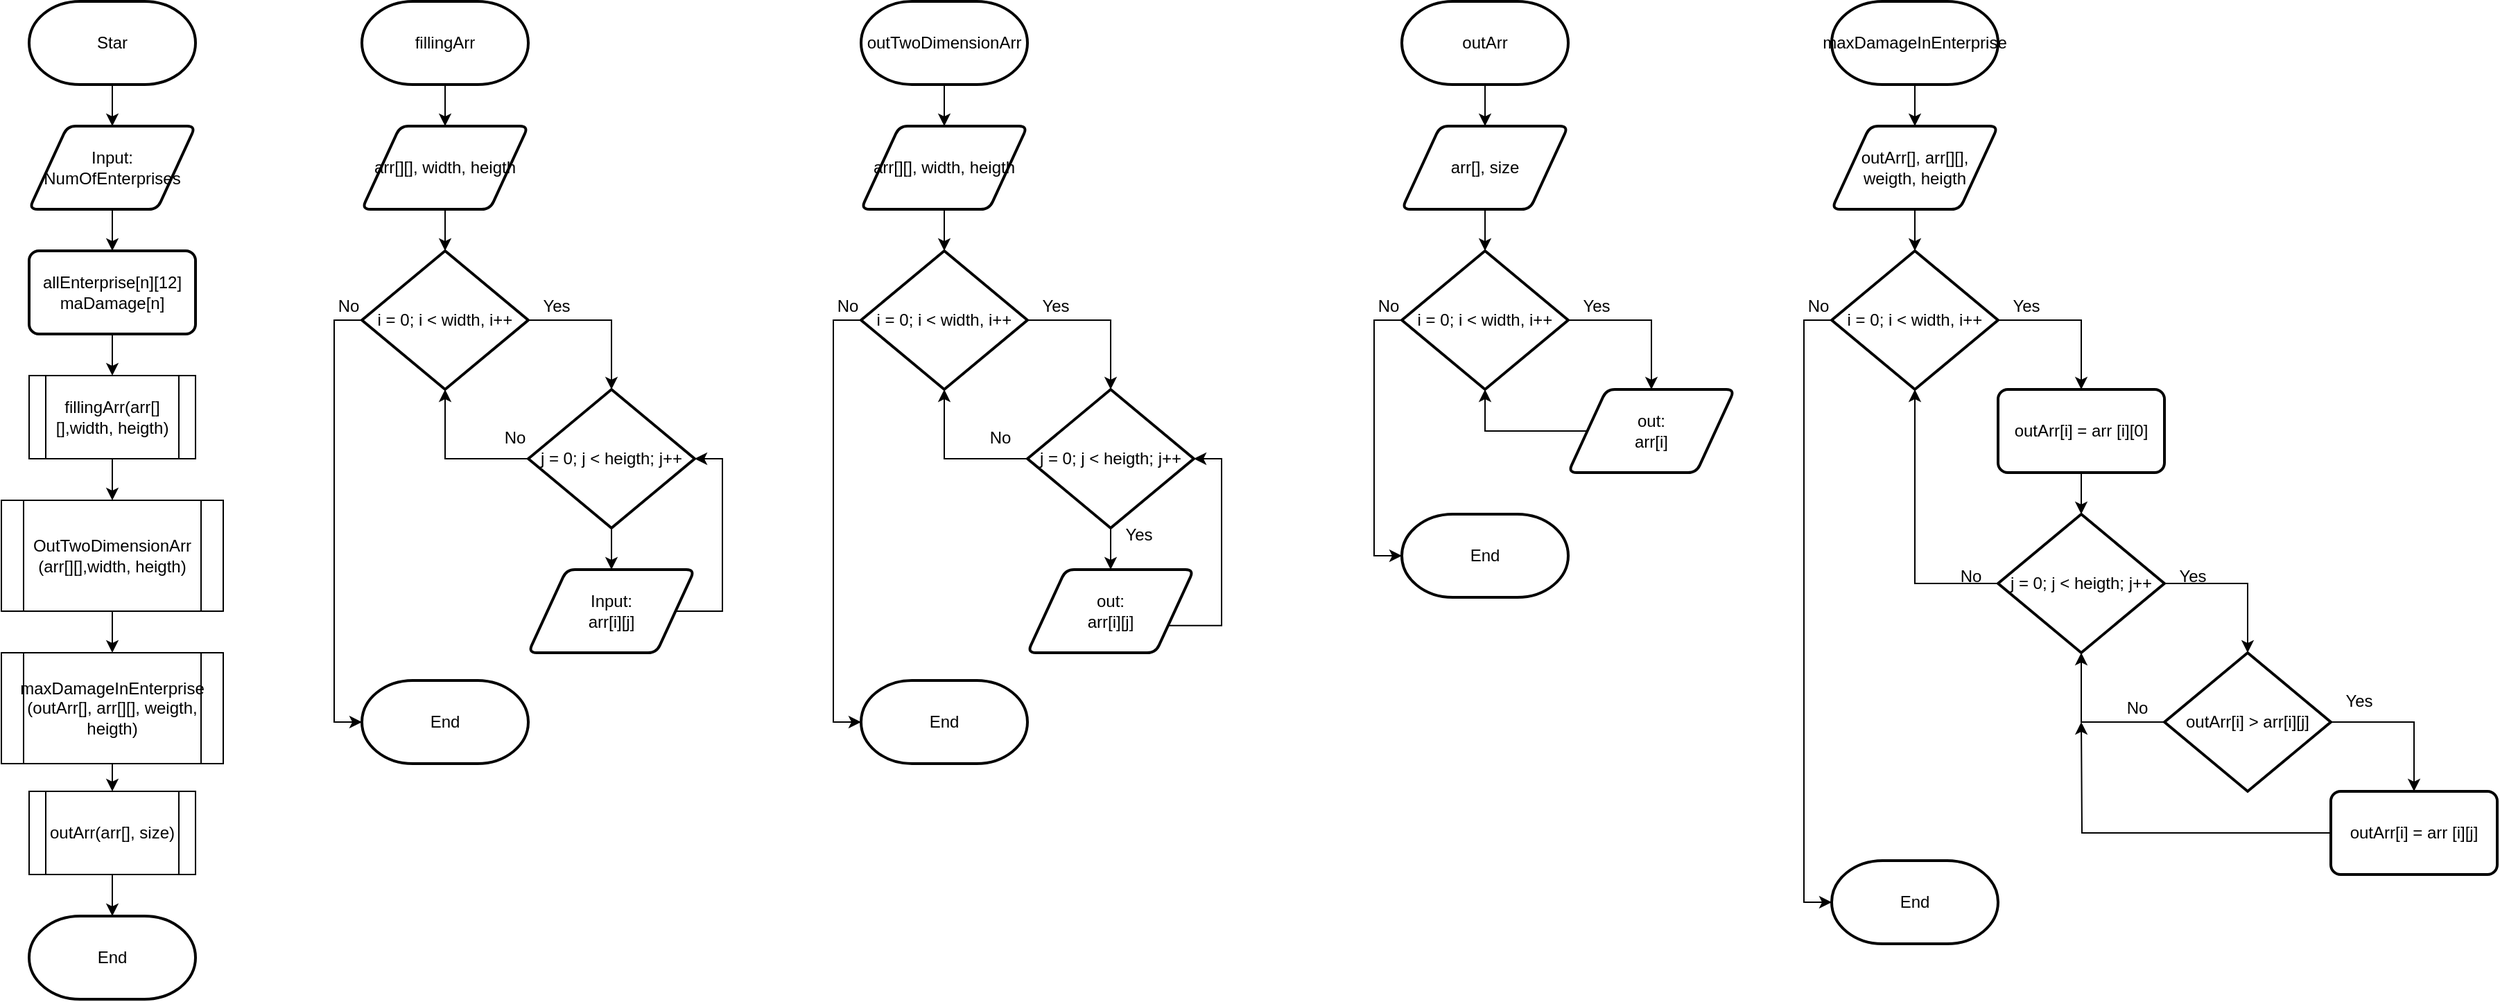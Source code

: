 <mxfile version="20.2.3" type="device"><diagram id="PwpqFehoxS9kzIMZr-cO" name="Страница 1"><mxGraphModel dx="1220" dy="753" grid="1" gridSize="10" guides="1" tooltips="1" connect="1" arrows="1" fold="1" page="1" pageScale="1" pageWidth="827" pageHeight="1169" math="0" shadow="0"><root><mxCell id="0"/><mxCell id="1" parent="0"/><mxCell id="UFbTpiFD9kcb4SKYaRH6-3" style="edgeStyle=orthogonalEdgeStyle;rounded=0;orthogonalLoop=1;jettySize=auto;html=1;exitX=0.5;exitY=1;exitDx=0;exitDy=0;exitPerimeter=0;entryX=0.5;entryY=0;entryDx=0;entryDy=0;" parent="1" source="UFbTpiFD9kcb4SKYaRH6-1" target="UFbTpiFD9kcb4SKYaRH6-2" edge="1"><mxGeometry relative="1" as="geometry"/></mxCell><mxCell id="UFbTpiFD9kcb4SKYaRH6-1" value="Star" style="strokeWidth=2;html=1;shape=mxgraph.flowchart.terminator;whiteSpace=wrap;" parent="1" vertex="1"><mxGeometry x="20" y="10" width="120" height="60" as="geometry"/></mxCell><mxCell id="UFbTpiFD9kcb4SKYaRH6-9" style="edgeStyle=orthogonalEdgeStyle;rounded=0;orthogonalLoop=1;jettySize=auto;html=1;exitX=0.5;exitY=1;exitDx=0;exitDy=0;entryX=0.5;entryY=0;entryDx=0;entryDy=0;" parent="1" source="UFbTpiFD9kcb4SKYaRH6-2" edge="1"><mxGeometry relative="1" as="geometry"><mxPoint x="80" y="190" as="targetPoint"/></mxGeometry></mxCell><mxCell id="UFbTpiFD9kcb4SKYaRH6-2" value="Input: NumOfEnterprises" style="shape=parallelogram;html=1;strokeWidth=2;perimeter=parallelogramPerimeter;whiteSpace=wrap;rounded=1;arcSize=12;size=0.23;" parent="1" vertex="1"><mxGeometry x="20" y="100" width="120" height="60" as="geometry"/></mxCell><mxCell id="HphWejOiwvmSXNoULKiX-4" style="edgeStyle=orthogonalEdgeStyle;rounded=0;orthogonalLoop=1;jettySize=auto;html=1;exitX=0.5;exitY=1;exitDx=0;exitDy=0;entryX=0.5;entryY=0;entryDx=0;entryDy=0;" edge="1" parent="1" source="HphWejOiwvmSXNoULKiX-1" target="HphWejOiwvmSXNoULKiX-3"><mxGeometry relative="1" as="geometry"/></mxCell><mxCell id="HphWejOiwvmSXNoULKiX-1" value="allEnterprise[n][12]&lt;br&gt;maDamage[n]" style="rounded=1;whiteSpace=wrap;html=1;absoluteArcSize=1;arcSize=14;strokeWidth=2;" vertex="1" parent="1"><mxGeometry x="20" y="190" width="120" height="60" as="geometry"/></mxCell><mxCell id="HphWejOiwvmSXNoULKiX-6" style="edgeStyle=orthogonalEdgeStyle;rounded=0;orthogonalLoop=1;jettySize=auto;html=1;exitX=0.5;exitY=1;exitDx=0;exitDy=0;entryX=0.5;entryY=0;entryDx=0;entryDy=0;" edge="1" parent="1" source="HphWejOiwvmSXNoULKiX-3" target="HphWejOiwvmSXNoULKiX-5"><mxGeometry relative="1" as="geometry"/></mxCell><mxCell id="HphWejOiwvmSXNoULKiX-3" value="fillingArr(arr[][],width, heigth)" style="shape=process;whiteSpace=wrap;html=1;backgroundOutline=1;" vertex="1" parent="1"><mxGeometry x="20" y="280" width="120" height="60" as="geometry"/></mxCell><mxCell id="HphWejOiwvmSXNoULKiX-8" style="edgeStyle=orthogonalEdgeStyle;rounded=0;orthogonalLoop=1;jettySize=auto;html=1;exitX=0.5;exitY=1;exitDx=0;exitDy=0;entryX=0.5;entryY=0;entryDx=0;entryDy=0;" edge="1" parent="1" source="HphWejOiwvmSXNoULKiX-5" target="HphWejOiwvmSXNoULKiX-7"><mxGeometry relative="1" as="geometry"/></mxCell><mxCell id="HphWejOiwvmSXNoULKiX-5" value="OutTwoDimensionArr&lt;br&gt;(arr[][],width, heigth)" style="shape=process;whiteSpace=wrap;html=1;backgroundOutline=1;" vertex="1" parent="1"><mxGeometry y="370" width="160" height="80" as="geometry"/></mxCell><mxCell id="HphWejOiwvmSXNoULKiX-11" style="edgeStyle=orthogonalEdgeStyle;rounded=0;orthogonalLoop=1;jettySize=auto;html=1;exitX=0.5;exitY=1;exitDx=0;exitDy=0;entryX=0.5;entryY=0;entryDx=0;entryDy=0;" edge="1" parent="1" source="HphWejOiwvmSXNoULKiX-7" target="HphWejOiwvmSXNoULKiX-9"><mxGeometry relative="1" as="geometry"/></mxCell><mxCell id="HphWejOiwvmSXNoULKiX-7" value="maxDamageInEnterprise&lt;br&gt;(outArr[], arr[][], weigth, heigth)" style="shape=process;whiteSpace=wrap;html=1;backgroundOutline=1;" vertex="1" parent="1"><mxGeometry y="480" width="160" height="80" as="geometry"/></mxCell><mxCell id="HphWejOiwvmSXNoULKiX-12" style="edgeStyle=orthogonalEdgeStyle;rounded=0;orthogonalLoop=1;jettySize=auto;html=1;exitX=0.5;exitY=1;exitDx=0;exitDy=0;entryX=0.5;entryY=0;entryDx=0;entryDy=0;entryPerimeter=0;" edge="1" parent="1" source="HphWejOiwvmSXNoULKiX-9" target="HphWejOiwvmSXNoULKiX-10"><mxGeometry relative="1" as="geometry"/></mxCell><mxCell id="HphWejOiwvmSXNoULKiX-9" value="outArr(arr[], size)" style="shape=process;whiteSpace=wrap;html=1;backgroundOutline=1;" vertex="1" parent="1"><mxGeometry x="20" y="580" width="120" height="60" as="geometry"/></mxCell><mxCell id="HphWejOiwvmSXNoULKiX-10" value="End" style="strokeWidth=2;html=1;shape=mxgraph.flowchart.terminator;whiteSpace=wrap;" vertex="1" parent="1"><mxGeometry x="20" y="670" width="120" height="60" as="geometry"/></mxCell><mxCell id="HphWejOiwvmSXNoULKiX-21" style="edgeStyle=orthogonalEdgeStyle;rounded=0;orthogonalLoop=1;jettySize=auto;html=1;exitX=0.5;exitY=1;exitDx=0;exitDy=0;exitPerimeter=0;entryX=0.5;entryY=0;entryDx=0;entryDy=0;" edge="1" parent="1" source="HphWejOiwvmSXNoULKiX-13" target="HphWejOiwvmSXNoULKiX-14"><mxGeometry relative="1" as="geometry"/></mxCell><mxCell id="HphWejOiwvmSXNoULKiX-13" value="fillingArr" style="strokeWidth=2;html=1;shape=mxgraph.flowchart.terminator;whiteSpace=wrap;" vertex="1" parent="1"><mxGeometry x="260" y="10" width="120" height="60" as="geometry"/></mxCell><mxCell id="HphWejOiwvmSXNoULKiX-22" style="edgeStyle=orthogonalEdgeStyle;rounded=0;orthogonalLoop=1;jettySize=auto;html=1;exitX=0.5;exitY=1;exitDx=0;exitDy=0;" edge="1" parent="1" source="HphWejOiwvmSXNoULKiX-14" target="HphWejOiwvmSXNoULKiX-15"><mxGeometry relative="1" as="geometry"/></mxCell><mxCell id="HphWejOiwvmSXNoULKiX-14" value="arr[][], width, heigth" style="shape=parallelogram;html=1;strokeWidth=2;perimeter=parallelogramPerimeter;whiteSpace=wrap;rounded=1;arcSize=12;size=0.23;" vertex="1" parent="1"><mxGeometry x="260" y="100" width="120" height="60" as="geometry"/></mxCell><mxCell id="HphWejOiwvmSXNoULKiX-17" style="edgeStyle=orthogonalEdgeStyle;rounded=0;orthogonalLoop=1;jettySize=auto;html=1;exitX=1;exitY=0.5;exitDx=0;exitDy=0;exitPerimeter=0;entryX=0.5;entryY=0;entryDx=0;entryDy=0;entryPerimeter=0;" edge="1" parent="1" source="HphWejOiwvmSXNoULKiX-15" target="HphWejOiwvmSXNoULKiX-16"><mxGeometry relative="1" as="geometry"/></mxCell><mxCell id="HphWejOiwvmSXNoULKiX-24" style="edgeStyle=orthogonalEdgeStyle;rounded=0;orthogonalLoop=1;jettySize=auto;html=1;exitX=0;exitY=0.5;exitDx=0;exitDy=0;exitPerimeter=0;entryX=0;entryY=0.5;entryDx=0;entryDy=0;entryPerimeter=0;" edge="1" parent="1" source="HphWejOiwvmSXNoULKiX-15" target="HphWejOiwvmSXNoULKiX-23"><mxGeometry relative="1" as="geometry"/></mxCell><mxCell id="HphWejOiwvmSXNoULKiX-15" value="i = 0; i &amp;lt; width, i++" style="strokeWidth=2;html=1;shape=mxgraph.flowchart.decision;whiteSpace=wrap;" vertex="1" parent="1"><mxGeometry x="260" y="190" width="120" height="100" as="geometry"/></mxCell><mxCell id="HphWejOiwvmSXNoULKiX-19" style="edgeStyle=orthogonalEdgeStyle;rounded=0;orthogonalLoop=1;jettySize=auto;html=1;exitX=0.5;exitY=1;exitDx=0;exitDy=0;exitPerimeter=0;" edge="1" parent="1" source="HphWejOiwvmSXNoULKiX-16" target="HphWejOiwvmSXNoULKiX-18"><mxGeometry relative="1" as="geometry"/></mxCell><mxCell id="HphWejOiwvmSXNoULKiX-58" style="edgeStyle=orthogonalEdgeStyle;rounded=0;orthogonalLoop=1;jettySize=auto;html=1;exitX=0;exitY=0.5;exitDx=0;exitDy=0;exitPerimeter=0;entryX=0.5;entryY=1;entryDx=0;entryDy=0;entryPerimeter=0;" edge="1" parent="1" source="HphWejOiwvmSXNoULKiX-16" target="HphWejOiwvmSXNoULKiX-15"><mxGeometry relative="1" as="geometry"/></mxCell><mxCell id="HphWejOiwvmSXNoULKiX-16" value="j = 0; j &amp;lt; heigth; j++" style="strokeWidth=2;html=1;shape=mxgraph.flowchart.decision;whiteSpace=wrap;" vertex="1" parent="1"><mxGeometry x="380" y="290" width="120" height="100" as="geometry"/></mxCell><mxCell id="HphWejOiwvmSXNoULKiX-57" style="edgeStyle=orthogonalEdgeStyle;rounded=0;orthogonalLoop=1;jettySize=auto;html=1;exitX=1;exitY=0.5;exitDx=0;exitDy=0;entryX=1;entryY=0.5;entryDx=0;entryDy=0;entryPerimeter=0;" edge="1" parent="1" source="HphWejOiwvmSXNoULKiX-18" target="HphWejOiwvmSXNoULKiX-16"><mxGeometry relative="1" as="geometry"><Array as="points"><mxPoint x="520" y="450"/><mxPoint x="520" y="340"/></Array></mxGeometry></mxCell><mxCell id="HphWejOiwvmSXNoULKiX-18" value="Input:&lt;br&gt;arr[i][j]" style="shape=parallelogram;html=1;strokeWidth=2;perimeter=parallelogramPerimeter;whiteSpace=wrap;rounded=1;arcSize=12;size=0.23;" vertex="1" parent="1"><mxGeometry x="380" y="420" width="120" height="60" as="geometry"/></mxCell><mxCell id="HphWejOiwvmSXNoULKiX-23" value="End" style="strokeWidth=2;html=1;shape=mxgraph.flowchart.terminator;whiteSpace=wrap;" vertex="1" parent="1"><mxGeometry x="260" y="500" width="120" height="60" as="geometry"/></mxCell><mxCell id="HphWejOiwvmSXNoULKiX-36" style="edgeStyle=orthogonalEdgeStyle;rounded=0;orthogonalLoop=1;jettySize=auto;html=1;exitX=0.5;exitY=1;exitDx=0;exitDy=0;exitPerimeter=0;entryX=0.5;entryY=0;entryDx=0;entryDy=0;" edge="1" parent="1" source="HphWejOiwvmSXNoULKiX-25" target="HphWejOiwvmSXNoULKiX-26"><mxGeometry relative="1" as="geometry"/></mxCell><mxCell id="HphWejOiwvmSXNoULKiX-25" value="outTwoDimensionArr" style="strokeWidth=2;html=1;shape=mxgraph.flowchart.terminator;whiteSpace=wrap;" vertex="1" parent="1"><mxGeometry x="620" y="10" width="120" height="60" as="geometry"/></mxCell><mxCell id="HphWejOiwvmSXNoULKiX-35" style="edgeStyle=orthogonalEdgeStyle;rounded=0;orthogonalLoop=1;jettySize=auto;html=1;exitX=0.5;exitY=1;exitDx=0;exitDy=0;entryX=0.5;entryY=0;entryDx=0;entryDy=0;entryPerimeter=0;" edge="1" parent="1" source="HphWejOiwvmSXNoULKiX-26" target="HphWejOiwvmSXNoULKiX-29"><mxGeometry relative="1" as="geometry"/></mxCell><mxCell id="HphWejOiwvmSXNoULKiX-26" value="arr[][], width, heigth" style="shape=parallelogram;html=1;strokeWidth=2;perimeter=parallelogramPerimeter;whiteSpace=wrap;rounded=1;arcSize=12;size=0.23;" vertex="1" parent="1"><mxGeometry x="620" y="100" width="120" height="60" as="geometry"/></mxCell><mxCell id="HphWejOiwvmSXNoULKiX-27" style="edgeStyle=orthogonalEdgeStyle;rounded=0;orthogonalLoop=1;jettySize=auto;html=1;exitX=1;exitY=0.5;exitDx=0;exitDy=0;exitPerimeter=0;entryX=0.5;entryY=0;entryDx=0;entryDy=0;entryPerimeter=0;" edge="1" parent="1" source="HphWejOiwvmSXNoULKiX-29" target="HphWejOiwvmSXNoULKiX-31"><mxGeometry relative="1" as="geometry"/></mxCell><mxCell id="HphWejOiwvmSXNoULKiX-28" style="edgeStyle=orthogonalEdgeStyle;rounded=0;orthogonalLoop=1;jettySize=auto;html=1;exitX=0;exitY=0.5;exitDx=0;exitDy=0;exitPerimeter=0;entryX=0;entryY=0.5;entryDx=0;entryDy=0;entryPerimeter=0;" edge="1" parent="1" source="HphWejOiwvmSXNoULKiX-29" target="HphWejOiwvmSXNoULKiX-34"><mxGeometry relative="1" as="geometry"/></mxCell><mxCell id="HphWejOiwvmSXNoULKiX-29" value="i = 0; i &amp;lt; width, i++" style="strokeWidth=2;html=1;shape=mxgraph.flowchart.decision;whiteSpace=wrap;" vertex="1" parent="1"><mxGeometry x="620" y="190" width="120" height="100" as="geometry"/></mxCell><mxCell id="HphWejOiwvmSXNoULKiX-30" style="edgeStyle=orthogonalEdgeStyle;rounded=0;orthogonalLoop=1;jettySize=auto;html=1;exitX=0.5;exitY=1;exitDx=0;exitDy=0;exitPerimeter=0;" edge="1" parent="1" source="HphWejOiwvmSXNoULKiX-31" target="HphWejOiwvmSXNoULKiX-33"><mxGeometry relative="1" as="geometry"/></mxCell><mxCell id="HphWejOiwvmSXNoULKiX-54" style="edgeStyle=orthogonalEdgeStyle;rounded=0;orthogonalLoop=1;jettySize=auto;html=1;exitX=0;exitY=0.5;exitDx=0;exitDy=0;exitPerimeter=0;entryX=0.5;entryY=1;entryDx=0;entryDy=0;entryPerimeter=0;" edge="1" parent="1" source="HphWejOiwvmSXNoULKiX-31" target="HphWejOiwvmSXNoULKiX-29"><mxGeometry relative="1" as="geometry"/></mxCell><mxCell id="HphWejOiwvmSXNoULKiX-31" value="j = 0; j &amp;lt; heigth; j++" style="strokeWidth=2;html=1;shape=mxgraph.flowchart.decision;whiteSpace=wrap;" vertex="1" parent="1"><mxGeometry x="740" y="290" width="120" height="100" as="geometry"/></mxCell><mxCell id="HphWejOiwvmSXNoULKiX-53" style="edgeStyle=orthogonalEdgeStyle;rounded=0;orthogonalLoop=1;jettySize=auto;html=1;exitX=1;exitY=0.75;exitDx=0;exitDy=0;entryX=1;entryY=0.5;entryDx=0;entryDy=0;entryPerimeter=0;" edge="1" parent="1" source="HphWejOiwvmSXNoULKiX-33" target="HphWejOiwvmSXNoULKiX-31"><mxGeometry relative="1" as="geometry"><Array as="points"><mxPoint x="880" y="460"/><mxPoint x="880" y="340"/></Array></mxGeometry></mxCell><mxCell id="HphWejOiwvmSXNoULKiX-33" value="out:&lt;br&gt;arr[i][j]" style="shape=parallelogram;html=1;strokeWidth=2;perimeter=parallelogramPerimeter;whiteSpace=wrap;rounded=1;arcSize=12;size=0.23;" vertex="1" parent="1"><mxGeometry x="740" y="420" width="120" height="60" as="geometry"/></mxCell><mxCell id="HphWejOiwvmSXNoULKiX-34" value="End" style="strokeWidth=2;html=1;shape=mxgraph.flowchart.terminator;whiteSpace=wrap;" vertex="1" parent="1"><mxGeometry x="620" y="500" width="120" height="60" as="geometry"/></mxCell><mxCell id="HphWejOiwvmSXNoULKiX-46" style="edgeStyle=orthogonalEdgeStyle;rounded=0;orthogonalLoop=1;jettySize=auto;html=1;exitX=0.5;exitY=1;exitDx=0;exitDy=0;exitPerimeter=0;entryX=0.5;entryY=0;entryDx=0;entryDy=0;" edge="1" parent="1" source="HphWejOiwvmSXNoULKiX-37" target="HphWejOiwvmSXNoULKiX-38"><mxGeometry relative="1" as="geometry"/></mxCell><mxCell id="HphWejOiwvmSXNoULKiX-37" value="outArr" style="strokeWidth=2;html=1;shape=mxgraph.flowchart.terminator;whiteSpace=wrap;" vertex="1" parent="1"><mxGeometry x="1010" y="10" width="120" height="60" as="geometry"/></mxCell><mxCell id="HphWejOiwvmSXNoULKiX-43" style="edgeStyle=orthogonalEdgeStyle;rounded=0;orthogonalLoop=1;jettySize=auto;html=1;exitX=0.5;exitY=1;exitDx=0;exitDy=0;entryX=0.5;entryY=0;entryDx=0;entryDy=0;entryPerimeter=0;" edge="1" parent="1" source="HphWejOiwvmSXNoULKiX-38" target="HphWejOiwvmSXNoULKiX-39"><mxGeometry relative="1" as="geometry"/></mxCell><mxCell id="HphWejOiwvmSXNoULKiX-38" value="arr[], size" style="shape=parallelogram;html=1;strokeWidth=2;perimeter=parallelogramPerimeter;whiteSpace=wrap;rounded=1;arcSize=12;size=0.23;" vertex="1" parent="1"><mxGeometry x="1010" y="100" width="120" height="60" as="geometry"/></mxCell><mxCell id="HphWejOiwvmSXNoULKiX-41" style="edgeStyle=orthogonalEdgeStyle;rounded=0;orthogonalLoop=1;jettySize=auto;html=1;exitX=1;exitY=0.5;exitDx=0;exitDy=0;exitPerimeter=0;entryX=0.5;entryY=0;entryDx=0;entryDy=0;" edge="1" parent="1" source="HphWejOiwvmSXNoULKiX-39" target="HphWejOiwvmSXNoULKiX-40"><mxGeometry relative="1" as="geometry"/></mxCell><mxCell id="HphWejOiwvmSXNoULKiX-45" style="edgeStyle=orthogonalEdgeStyle;rounded=0;orthogonalLoop=1;jettySize=auto;html=1;exitX=0;exitY=0.5;exitDx=0;exitDy=0;exitPerimeter=0;entryX=0;entryY=0.5;entryDx=0;entryDy=0;entryPerimeter=0;" edge="1" parent="1" source="HphWejOiwvmSXNoULKiX-39" target="HphWejOiwvmSXNoULKiX-44"><mxGeometry relative="1" as="geometry"/></mxCell><mxCell id="HphWejOiwvmSXNoULKiX-39" value="i = 0; i &amp;lt; width, i++" style="strokeWidth=2;html=1;shape=mxgraph.flowchart.decision;whiteSpace=wrap;" vertex="1" parent="1"><mxGeometry x="1010" y="190" width="120" height="100" as="geometry"/></mxCell><mxCell id="HphWejOiwvmSXNoULKiX-42" style="edgeStyle=orthogonalEdgeStyle;rounded=0;orthogonalLoop=1;jettySize=auto;html=1;exitX=0;exitY=0.5;exitDx=0;exitDy=0;entryX=0.5;entryY=1;entryDx=0;entryDy=0;entryPerimeter=0;" edge="1" parent="1" source="HphWejOiwvmSXNoULKiX-40" target="HphWejOiwvmSXNoULKiX-39"><mxGeometry relative="1" as="geometry"><Array as="points"><mxPoint x="1070" y="320"/></Array></mxGeometry></mxCell><mxCell id="HphWejOiwvmSXNoULKiX-40" value="out:&lt;br&gt;arr[i]" style="shape=parallelogram;html=1;strokeWidth=2;perimeter=parallelogramPerimeter;whiteSpace=wrap;rounded=1;arcSize=12;size=0.23;" vertex="1" parent="1"><mxGeometry x="1130" y="290" width="120" height="60" as="geometry"/></mxCell><mxCell id="HphWejOiwvmSXNoULKiX-44" value="End" style="strokeWidth=2;html=1;shape=mxgraph.flowchart.terminator;whiteSpace=wrap;" vertex="1" parent="1"><mxGeometry x="1010" y="380" width="120" height="60" as="geometry"/></mxCell><mxCell id="HphWejOiwvmSXNoULKiX-47" value="Yes" style="text;html=1;align=center;verticalAlign=middle;resizable=0;points=[];autosize=1;strokeColor=none;fillColor=none;" vertex="1" parent="1"><mxGeometry x="1130" y="215" width="40" height="30" as="geometry"/></mxCell><mxCell id="HphWejOiwvmSXNoULKiX-48" value="Yes" style="text;html=1;align=center;verticalAlign=middle;resizable=0;points=[];autosize=1;strokeColor=none;fillColor=none;" vertex="1" parent="1"><mxGeometry x="740" y="215" width="40" height="30" as="geometry"/></mxCell><mxCell id="HphWejOiwvmSXNoULKiX-49" value="Yes" style="text;html=1;align=center;verticalAlign=middle;resizable=0;points=[];autosize=1;strokeColor=none;fillColor=none;" vertex="1" parent="1"><mxGeometry x="800" y="380" width="40" height="30" as="geometry"/></mxCell><mxCell id="HphWejOiwvmSXNoULKiX-50" value="Yes" style="text;html=1;align=center;verticalAlign=middle;resizable=0;points=[];autosize=1;strokeColor=none;fillColor=none;" vertex="1" parent="1"><mxGeometry x="380" y="215" width="40" height="30" as="geometry"/></mxCell><mxCell id="HphWejOiwvmSXNoULKiX-51" value="No" style="text;html=1;align=center;verticalAlign=middle;resizable=0;points=[];autosize=1;strokeColor=none;fillColor=none;" vertex="1" parent="1"><mxGeometry x="980" y="215" width="40" height="30" as="geometry"/></mxCell><mxCell id="HphWejOiwvmSXNoULKiX-52" value="No" style="text;html=1;align=center;verticalAlign=middle;resizable=0;points=[];autosize=1;strokeColor=none;fillColor=none;" vertex="1" parent="1"><mxGeometry x="700" y="310" width="40" height="30" as="geometry"/></mxCell><mxCell id="HphWejOiwvmSXNoULKiX-55" value="No" style="text;html=1;align=center;verticalAlign=middle;resizable=0;points=[];autosize=1;strokeColor=none;fillColor=none;" vertex="1" parent="1"><mxGeometry x="590" y="215" width="40" height="30" as="geometry"/></mxCell><mxCell id="HphWejOiwvmSXNoULKiX-56" value="No" style="text;html=1;align=center;verticalAlign=middle;resizable=0;points=[];autosize=1;strokeColor=none;fillColor=none;" vertex="1" parent="1"><mxGeometry x="230" y="215" width="40" height="30" as="geometry"/></mxCell><mxCell id="HphWejOiwvmSXNoULKiX-59" value="No" style="text;html=1;align=center;verticalAlign=middle;resizable=0;points=[];autosize=1;strokeColor=none;fillColor=none;" vertex="1" parent="1"><mxGeometry x="350" y="310" width="40" height="30" as="geometry"/></mxCell><mxCell id="HphWejOiwvmSXNoULKiX-60" style="edgeStyle=orthogonalEdgeStyle;rounded=0;orthogonalLoop=1;jettySize=auto;html=1;exitX=0.5;exitY=1;exitDx=0;exitDy=0;exitPerimeter=0;entryX=0.5;entryY=0;entryDx=0;entryDy=0;" edge="1" parent="1" source="HphWejOiwvmSXNoULKiX-61" target="HphWejOiwvmSXNoULKiX-63"><mxGeometry relative="1" as="geometry"/></mxCell><mxCell id="HphWejOiwvmSXNoULKiX-61" value="maxDamageInEnterprise&lt;br&gt;" style="strokeWidth=2;html=1;shape=mxgraph.flowchart.terminator;whiteSpace=wrap;" vertex="1" parent="1"><mxGeometry x="1320" y="10" width="120" height="60" as="geometry"/></mxCell><mxCell id="HphWejOiwvmSXNoULKiX-62" style="edgeStyle=orthogonalEdgeStyle;rounded=0;orthogonalLoop=1;jettySize=auto;html=1;exitX=0.5;exitY=1;exitDx=0;exitDy=0;" edge="1" parent="1" source="HphWejOiwvmSXNoULKiX-63" target="HphWejOiwvmSXNoULKiX-66"><mxGeometry relative="1" as="geometry"/></mxCell><mxCell id="HphWejOiwvmSXNoULKiX-63" value="outArr[], arr[][], weigth, heigth" style="shape=parallelogram;html=1;strokeWidth=2;perimeter=parallelogramPerimeter;whiteSpace=wrap;rounded=1;arcSize=12;size=0.23;" vertex="1" parent="1"><mxGeometry x="1320" y="100" width="120" height="60" as="geometry"/></mxCell><mxCell id="HphWejOiwvmSXNoULKiX-78" style="edgeStyle=orthogonalEdgeStyle;rounded=0;orthogonalLoop=1;jettySize=auto;html=1;exitX=1;exitY=0.5;exitDx=0;exitDy=0;exitPerimeter=0;entryX=0.5;entryY=0;entryDx=0;entryDy=0;" edge="1" parent="1" source="HphWejOiwvmSXNoULKiX-66" target="HphWejOiwvmSXNoULKiX-76"><mxGeometry relative="1" as="geometry"/></mxCell><mxCell id="HphWejOiwvmSXNoULKiX-91" style="edgeStyle=orthogonalEdgeStyle;rounded=0;orthogonalLoop=1;jettySize=auto;html=1;exitX=0;exitY=0.5;exitDx=0;exitDy=0;exitPerimeter=0;entryX=0;entryY=0.5;entryDx=0;entryDy=0;entryPerimeter=0;" edge="1" parent="1" source="HphWejOiwvmSXNoULKiX-66" target="HphWejOiwvmSXNoULKiX-72"><mxGeometry relative="1" as="geometry"/></mxCell><mxCell id="HphWejOiwvmSXNoULKiX-66" value="i = 0; i &amp;lt; width, i++" style="strokeWidth=2;html=1;shape=mxgraph.flowchart.decision;whiteSpace=wrap;" vertex="1" parent="1"><mxGeometry x="1320" y="190" width="120" height="100" as="geometry"/></mxCell><mxCell id="HphWejOiwvmSXNoULKiX-72" value="End" style="strokeWidth=2;html=1;shape=mxgraph.flowchart.terminator;whiteSpace=wrap;" vertex="1" parent="1"><mxGeometry x="1320" y="630" width="120" height="60" as="geometry"/></mxCell><mxCell id="HphWejOiwvmSXNoULKiX-73" value="Yes" style="text;html=1;align=center;verticalAlign=middle;resizable=0;points=[];autosize=1;strokeColor=none;fillColor=none;" vertex="1" parent="1"><mxGeometry x="1440" y="215" width="40" height="30" as="geometry"/></mxCell><mxCell id="HphWejOiwvmSXNoULKiX-74" value="No" style="text;html=1;align=center;verticalAlign=middle;resizable=0;points=[];autosize=1;strokeColor=none;fillColor=none;" vertex="1" parent="1"><mxGeometry x="1290" y="215" width="40" height="30" as="geometry"/></mxCell><mxCell id="HphWejOiwvmSXNoULKiX-80" style="edgeStyle=orthogonalEdgeStyle;rounded=0;orthogonalLoop=1;jettySize=auto;html=1;exitX=0.5;exitY=1;exitDx=0;exitDy=0;entryX=0.5;entryY=0;entryDx=0;entryDy=0;entryPerimeter=0;" edge="1" parent="1" source="HphWejOiwvmSXNoULKiX-76" target="HphWejOiwvmSXNoULKiX-79"><mxGeometry relative="1" as="geometry"/></mxCell><mxCell id="HphWejOiwvmSXNoULKiX-76" value="outArr[i] = arr [i][0]" style="rounded=1;whiteSpace=wrap;html=1;absoluteArcSize=1;arcSize=14;strokeWidth=2;" vertex="1" parent="1"><mxGeometry x="1440" y="290" width="120" height="60" as="geometry"/></mxCell><mxCell id="HphWejOiwvmSXNoULKiX-82" style="edgeStyle=orthogonalEdgeStyle;rounded=0;orthogonalLoop=1;jettySize=auto;html=1;exitX=1;exitY=0.5;exitDx=0;exitDy=0;exitPerimeter=0;" edge="1" parent="1" source="HphWejOiwvmSXNoULKiX-79" target="HphWejOiwvmSXNoULKiX-81"><mxGeometry relative="1" as="geometry"/></mxCell><mxCell id="HphWejOiwvmSXNoULKiX-90" style="edgeStyle=orthogonalEdgeStyle;rounded=0;orthogonalLoop=1;jettySize=auto;html=1;exitX=0;exitY=0.5;exitDx=0;exitDy=0;exitPerimeter=0;entryX=0.5;entryY=1;entryDx=0;entryDy=0;entryPerimeter=0;" edge="1" parent="1" source="HphWejOiwvmSXNoULKiX-79" target="HphWejOiwvmSXNoULKiX-66"><mxGeometry relative="1" as="geometry"/></mxCell><mxCell id="HphWejOiwvmSXNoULKiX-79" value="j = 0; j &amp;lt; heigth; j++" style="strokeWidth=2;html=1;shape=mxgraph.flowchart.decision;whiteSpace=wrap;" vertex="1" parent="1"><mxGeometry x="1440" y="380" width="120" height="100" as="geometry"/></mxCell><mxCell id="HphWejOiwvmSXNoULKiX-83" style="edgeStyle=orthogonalEdgeStyle;rounded=0;orthogonalLoop=1;jettySize=auto;html=1;exitX=0;exitY=0.5;exitDx=0;exitDy=0;exitPerimeter=0;entryX=0.5;entryY=1;entryDx=0;entryDy=0;entryPerimeter=0;" edge="1" parent="1" source="HphWejOiwvmSXNoULKiX-81" target="HphWejOiwvmSXNoULKiX-79"><mxGeometry relative="1" as="geometry"/></mxCell><mxCell id="HphWejOiwvmSXNoULKiX-87" style="edgeStyle=orthogonalEdgeStyle;rounded=0;orthogonalLoop=1;jettySize=auto;html=1;exitX=1;exitY=0.5;exitDx=0;exitDy=0;exitPerimeter=0;entryX=0.5;entryY=0;entryDx=0;entryDy=0;" edge="1" parent="1" source="HphWejOiwvmSXNoULKiX-81" target="HphWejOiwvmSXNoULKiX-86"><mxGeometry relative="1" as="geometry"/></mxCell><mxCell id="HphWejOiwvmSXNoULKiX-81" value="outArr[i] &amp;gt; arr[i][j]" style="strokeWidth=2;html=1;shape=mxgraph.flowchart.decision;whiteSpace=wrap;" vertex="1" parent="1"><mxGeometry x="1560" y="480" width="120" height="100" as="geometry"/></mxCell><mxCell id="HphWejOiwvmSXNoULKiX-84" value="Yes" style="text;html=1;align=center;verticalAlign=middle;resizable=0;points=[];autosize=1;strokeColor=none;fillColor=none;" vertex="1" parent="1"><mxGeometry x="1560" y="410" width="40" height="30" as="geometry"/></mxCell><mxCell id="HphWejOiwvmSXNoULKiX-85" value="No" style="text;html=1;align=center;verticalAlign=middle;resizable=0;points=[];autosize=1;strokeColor=none;fillColor=none;" vertex="1" parent="1"><mxGeometry x="1520" y="505" width="40" height="30" as="geometry"/></mxCell><mxCell id="HphWejOiwvmSXNoULKiX-88" style="edgeStyle=orthogonalEdgeStyle;rounded=0;orthogonalLoop=1;jettySize=auto;html=1;exitX=0;exitY=0.5;exitDx=0;exitDy=0;" edge="1" parent="1" source="HphWejOiwvmSXNoULKiX-86"><mxGeometry relative="1" as="geometry"><mxPoint x="1500" y="530" as="targetPoint"/></mxGeometry></mxCell><mxCell id="HphWejOiwvmSXNoULKiX-86" value="outArr[i] = arr [i][j]" style="rounded=1;whiteSpace=wrap;html=1;absoluteArcSize=1;arcSize=14;strokeWidth=2;" vertex="1" parent="1"><mxGeometry x="1680" y="580" width="120" height="60" as="geometry"/></mxCell><mxCell id="HphWejOiwvmSXNoULKiX-89" value="Yes" style="text;html=1;align=center;verticalAlign=middle;resizable=0;points=[];autosize=1;strokeColor=none;fillColor=none;" vertex="1" parent="1"><mxGeometry x="1680" y="500" width="40" height="30" as="geometry"/></mxCell><mxCell id="HphWejOiwvmSXNoULKiX-92" value="No" style="text;html=1;align=center;verticalAlign=middle;resizable=0;points=[];autosize=1;strokeColor=none;fillColor=none;" vertex="1" parent="1"><mxGeometry x="1400" y="410" width="40" height="30" as="geometry"/></mxCell></root></mxGraphModel></diagram></mxfile>